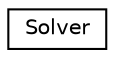 digraph "Graphical Class Hierarchy"
{
 // LATEX_PDF_SIZE
  edge [fontname="Helvetica",fontsize="10",labelfontname="Helvetica",labelfontsize="10"];
  node [fontname="Helvetica",fontsize="10",shape=record];
  rankdir="LR";
  Node0 [label="Solver",height=0.2,width=0.4,color="black", fillcolor="white", style="filled",URL="$classSolver.html",tooltip=" "];
}
